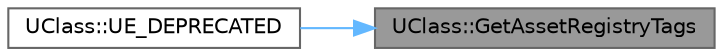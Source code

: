 digraph "UClass::GetAssetRegistryTags"
{
 // INTERACTIVE_SVG=YES
 // LATEX_PDF_SIZE
  bgcolor="transparent";
  edge [fontname=Helvetica,fontsize=10,labelfontname=Helvetica,labelfontsize=10];
  node [fontname=Helvetica,fontsize=10,shape=box,height=0.2,width=0.4];
  rankdir="RL";
  Node1 [id="Node000001",label="UClass::GetAssetRegistryTags",height=0.2,width=0.4,color="gray40", fillcolor="grey60", style="filled", fontcolor="black",tooltip="Gathers a list of asset registry searchable tags which are name/value pairs with some type informatio..."];
  Node1 -> Node2 [id="edge1_Node000001_Node000002",dir="back",color="steelblue1",style="solid",tooltip=" "];
  Node2 [id="Node000002",label="UClass::UE_DEPRECATED",height=0.2,width=0.4,color="grey40", fillcolor="white", style="filled",URL="$d4/d77/classUClass.html#ac8d41ce1eef165f8e4164bea714ea8c1",tooltip=" "];
}

